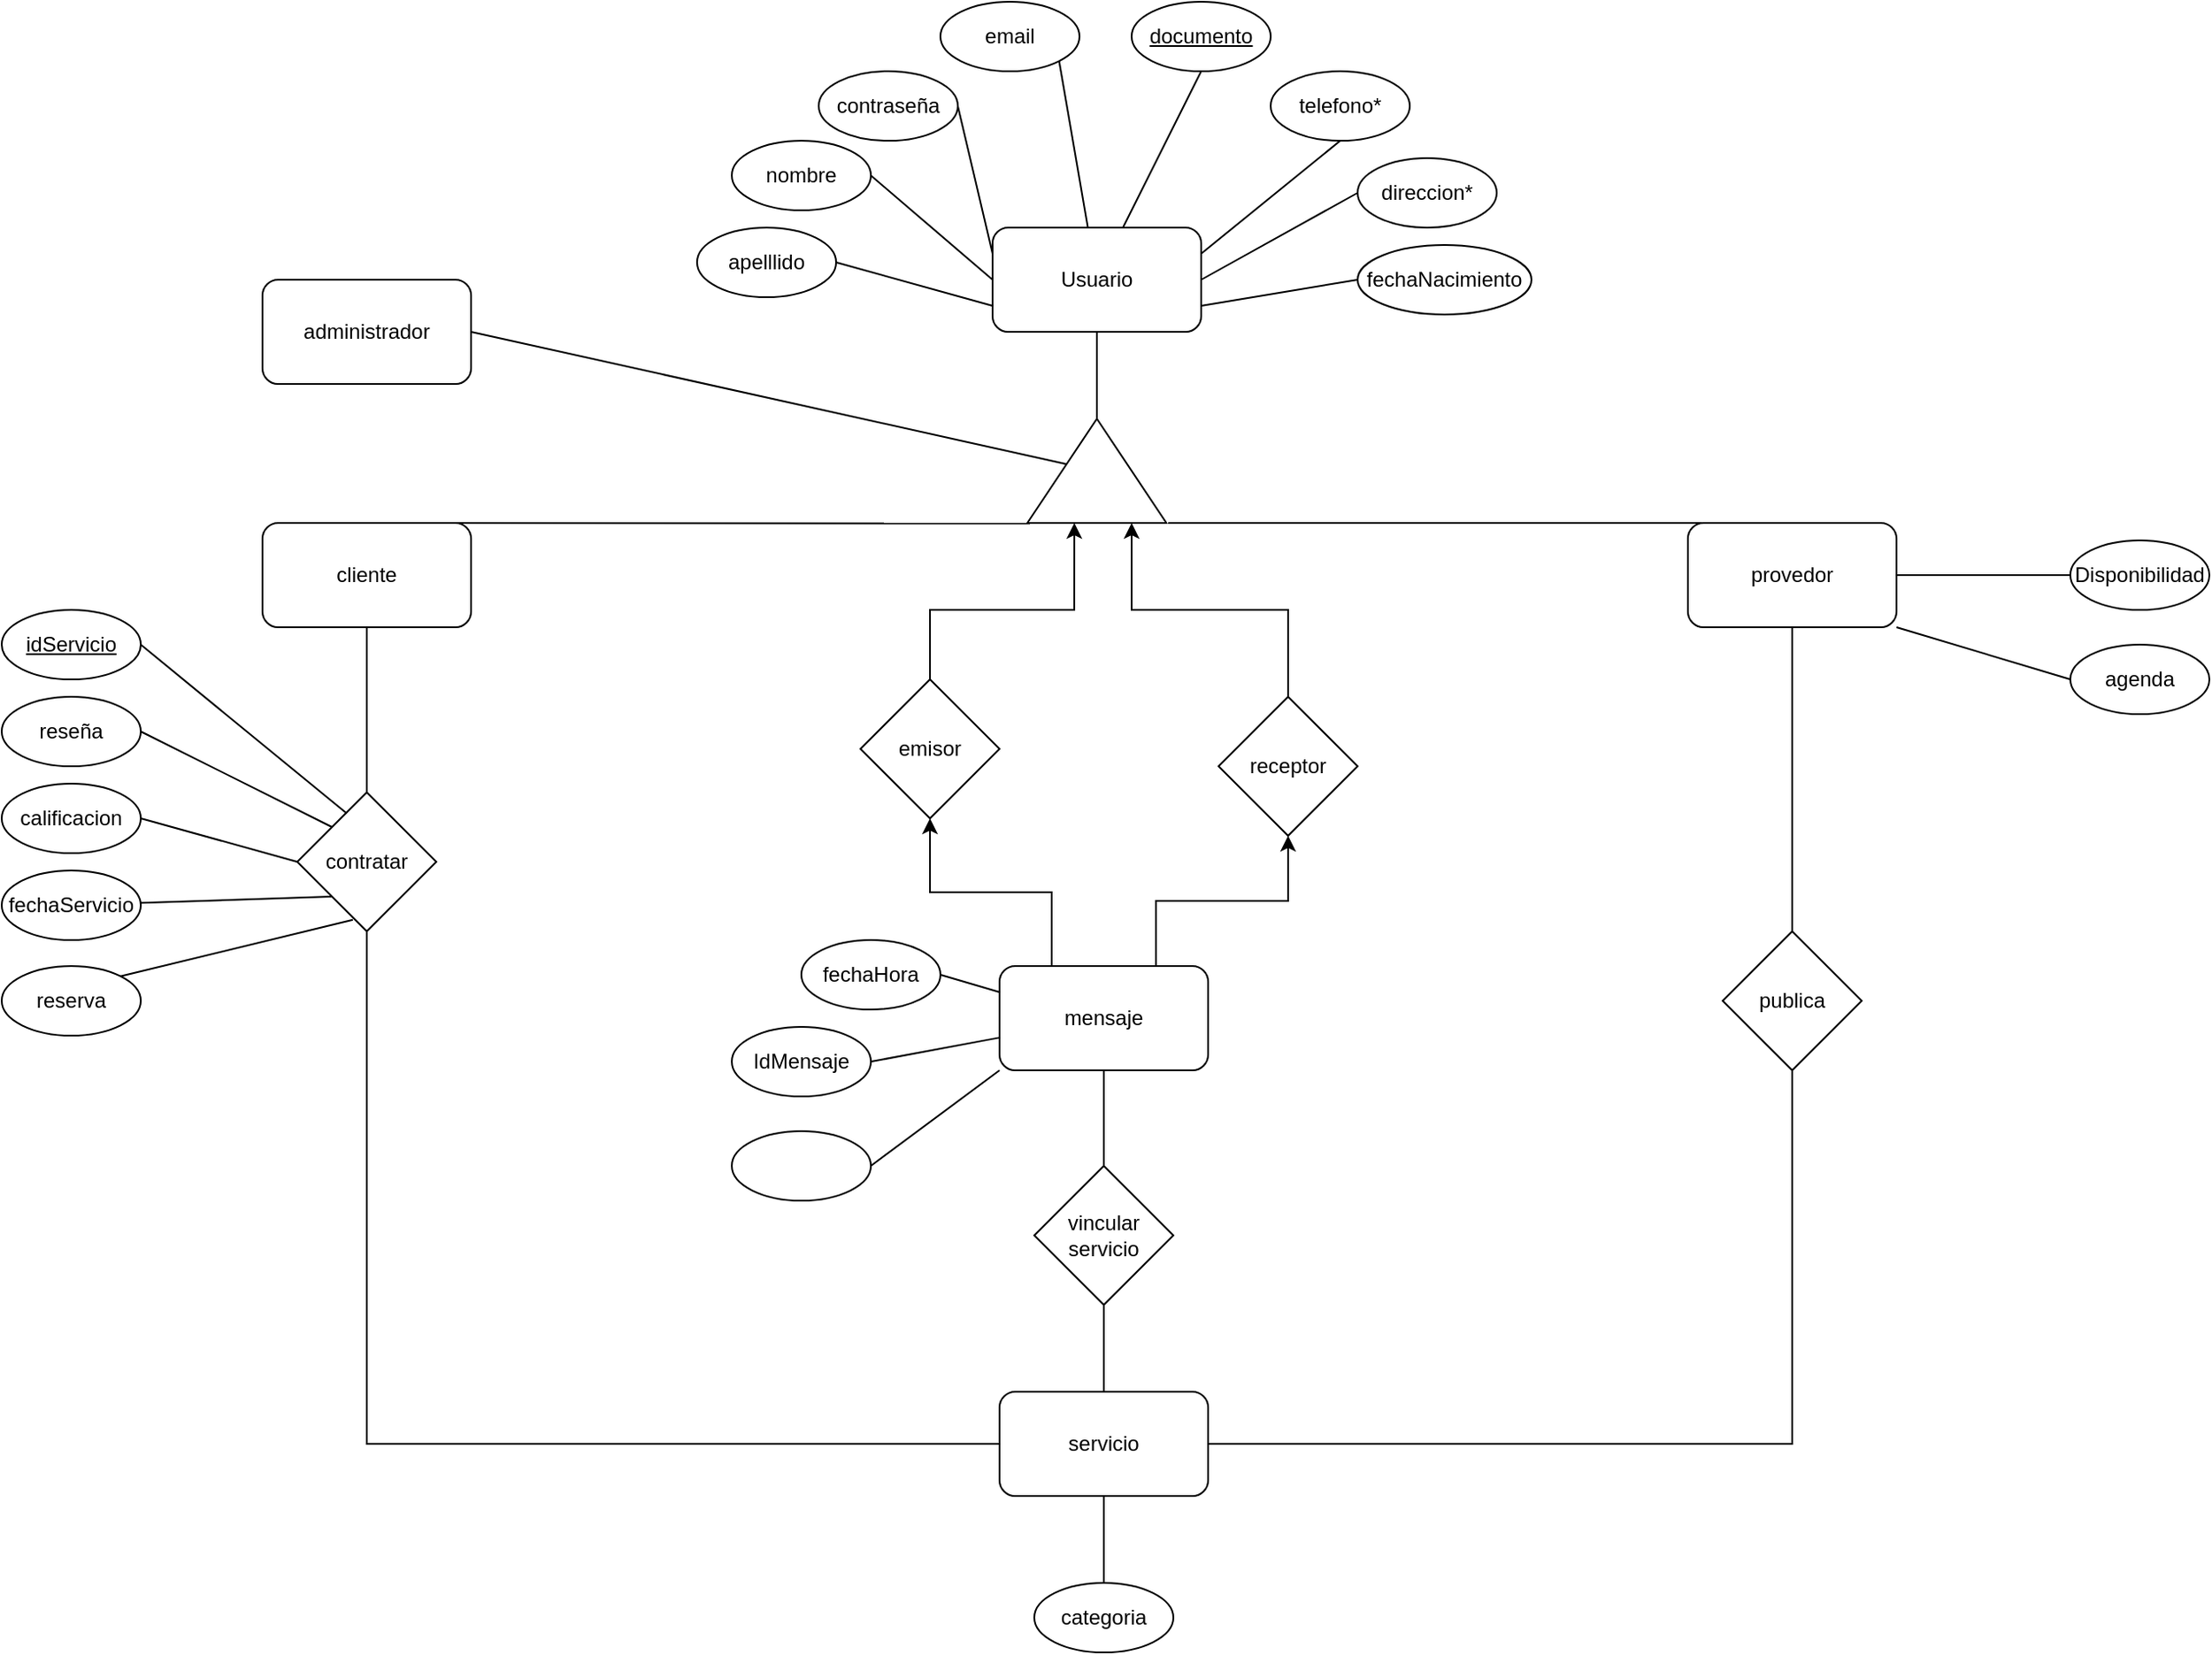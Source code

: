 <mxfile version="28.0.4">
  <diagram name="Página-1" id="fn9DuAFvdUK-X3b6oxUc">
    <mxGraphModel grid="1" page="1" gridSize="10" guides="1" tooltips="1" connect="1" arrows="1" fold="1" pageScale="1" pageWidth="827" pageHeight="1169" math="0" shadow="0">
      <root>
        <mxCell id="0" />
        <mxCell id="1" parent="0" />
        <mxCell id="Mz5pli0tre1VWwmScxZI-1" value="Usuario" style="rounded=1;whiteSpace=wrap;html=1;" vertex="1" parent="1">
          <mxGeometry x="350" y="140" width="120" height="60" as="geometry" />
        </mxCell>
        <mxCell id="Mz5pli0tre1VWwmScxZI-25" value="contraseña" style="ellipse;whiteSpace=wrap;html=1;" vertex="1" parent="1">
          <mxGeometry x="250" y="50" width="80" height="40" as="geometry" />
        </mxCell>
        <mxCell id="Mz5pli0tre1VWwmScxZI-27" value="email" style="ellipse;whiteSpace=wrap;html=1;" vertex="1" parent="1">
          <mxGeometry x="320" y="10" width="80" height="40" as="geometry" />
        </mxCell>
        <mxCell id="Mz5pli0tre1VWwmScxZI-28" value="&lt;u&gt;documento&lt;/u&gt;" style="ellipse;whiteSpace=wrap;html=1;" vertex="1" parent="1">
          <mxGeometry x="430" y="10" width="80" height="40" as="geometry" />
        </mxCell>
        <mxCell id="Mz5pli0tre1VWwmScxZI-29" value="telefono*" style="ellipse;whiteSpace=wrap;html=1;" vertex="1" parent="1">
          <mxGeometry x="510" y="50" width="80" height="40" as="geometry" />
        </mxCell>
        <mxCell id="Mz5pli0tre1VWwmScxZI-30" value="direccion*" style="ellipse;whiteSpace=wrap;html=1;" vertex="1" parent="1">
          <mxGeometry x="560" y="100" width="80" height="40" as="geometry" />
        </mxCell>
        <mxCell id="Mz5pli0tre1VWwmScxZI-31" value="" style="endArrow=none;html=1;rounded=0;exitX=1;exitY=0.5;exitDx=0;exitDy=0;entryX=0;entryY=0.25;entryDx=0;entryDy=0;" edge="1" parent="1" source="Mz5pli0tre1VWwmScxZI-25" target="Mz5pli0tre1VWwmScxZI-1">
          <mxGeometry width="50" height="50" relative="1" as="geometry">
            <mxPoint x="510" y="290" as="sourcePoint" />
            <mxPoint x="560" y="240" as="targetPoint" />
          </mxGeometry>
        </mxCell>
        <mxCell id="Mz5pli0tre1VWwmScxZI-32" value="" style="endArrow=none;html=1;rounded=0;entryX=1;entryY=1;entryDx=0;entryDy=0;" edge="1" parent="1" source="Mz5pli0tre1VWwmScxZI-1" target="Mz5pli0tre1VWwmScxZI-27">
          <mxGeometry width="50" height="50" relative="1" as="geometry">
            <mxPoint x="510" y="290" as="sourcePoint" />
            <mxPoint x="560" y="240" as="targetPoint" />
          </mxGeometry>
        </mxCell>
        <mxCell id="Mz5pli0tre1VWwmScxZI-33" value="" style="endArrow=none;html=1;rounded=0;entryX=0.5;entryY=1;entryDx=0;entryDy=0;" edge="1" parent="1" source="Mz5pli0tre1VWwmScxZI-1" target="Mz5pli0tre1VWwmScxZI-28">
          <mxGeometry width="50" height="50" relative="1" as="geometry">
            <mxPoint x="510" y="290" as="sourcePoint" />
            <mxPoint x="560" y="240" as="targetPoint" />
          </mxGeometry>
        </mxCell>
        <mxCell id="Mz5pli0tre1VWwmScxZI-34" value="" style="endArrow=none;html=1;rounded=0;entryX=0.5;entryY=1;entryDx=0;entryDy=0;exitX=1;exitY=0.25;exitDx=0;exitDy=0;" edge="1" parent="1" source="Mz5pli0tre1VWwmScxZI-1" target="Mz5pli0tre1VWwmScxZI-29">
          <mxGeometry width="50" height="50" relative="1" as="geometry">
            <mxPoint x="510" y="290" as="sourcePoint" />
            <mxPoint x="560" y="240" as="targetPoint" />
          </mxGeometry>
        </mxCell>
        <mxCell id="Mz5pli0tre1VWwmScxZI-35" value="" style="endArrow=none;html=1;rounded=0;entryX=0;entryY=0.5;entryDx=0;entryDy=0;exitX=1;exitY=0.5;exitDx=0;exitDy=0;" edge="1" parent="1" source="Mz5pli0tre1VWwmScxZI-1" target="Mz5pli0tre1VWwmScxZI-30">
          <mxGeometry width="50" height="50" relative="1" as="geometry">
            <mxPoint x="510" y="290" as="sourcePoint" />
            <mxPoint x="560" y="240" as="targetPoint" />
          </mxGeometry>
        </mxCell>
        <mxCell id="Mz5pli0tre1VWwmScxZI-37" value="fechaNacimiento" style="ellipse;whiteSpace=wrap;html=1;" vertex="1" parent="1">
          <mxGeometry x="560" y="150" width="100" height="40" as="geometry" />
        </mxCell>
        <mxCell id="Mz5pli0tre1VWwmScxZI-38" value="" style="endArrow=none;html=1;rounded=0;entryX=0;entryY=0.5;entryDx=0;entryDy=0;exitX=1;exitY=0.75;exitDx=0;exitDy=0;" edge="1" parent="1" source="Mz5pli0tre1VWwmScxZI-1" target="Mz5pli0tre1VWwmScxZI-37">
          <mxGeometry width="50" height="50" relative="1" as="geometry">
            <mxPoint x="510" y="290" as="sourcePoint" />
            <mxPoint x="560" y="240" as="targetPoint" />
          </mxGeometry>
        </mxCell>
        <mxCell id="Mz5pli0tre1VWwmScxZI-39" value="" style="triangle;whiteSpace=wrap;html=1;rotation=-90;" vertex="1" parent="1">
          <mxGeometry x="380" y="240" width="60" height="80" as="geometry" />
        </mxCell>
        <mxCell id="Mz5pli0tre1VWwmScxZI-40" value="" style="endArrow=none;html=1;rounded=0;entryX=0.5;entryY=1;entryDx=0;entryDy=0;exitX=1;exitY=0.5;exitDx=0;exitDy=0;" edge="1" parent="1" source="Mz5pli0tre1VWwmScxZI-39" target="Mz5pli0tre1VWwmScxZI-1">
          <mxGeometry width="50" height="50" relative="1" as="geometry">
            <mxPoint x="510" y="290" as="sourcePoint" />
            <mxPoint x="560" y="240" as="targetPoint" />
          </mxGeometry>
        </mxCell>
        <mxCell id="Mz5pli0tre1VWwmScxZI-41" value="cliente" style="rounded=1;whiteSpace=wrap;html=1;" vertex="1" parent="1">
          <mxGeometry x="-70" y="310" width="120" height="60" as="geometry" />
        </mxCell>
        <mxCell id="Mz5pli0tre1VWwmScxZI-43" value="" style="endArrow=none;html=1;rounded=0;entryX=-0.005;entryY=0.019;entryDx=0;entryDy=0;entryPerimeter=0;exitX=0.75;exitY=0;exitDx=0;exitDy=0;" edge="1" parent="1" source="Mz5pli0tre1VWwmScxZI-41" target="Mz5pli0tre1VWwmScxZI-39">
          <mxGeometry width="50" height="50" relative="1" as="geometry">
            <mxPoint x="510" y="430" as="sourcePoint" />
            <mxPoint x="560" y="380" as="targetPoint" />
          </mxGeometry>
        </mxCell>
        <mxCell id="Mz5pli0tre1VWwmScxZI-47" value="contratar" style="rhombus;whiteSpace=wrap;html=1;" vertex="1" parent="1">
          <mxGeometry x="-50" y="465" width="80" height="80" as="geometry" />
        </mxCell>
        <mxCell id="fZhYmMH0rEmtV2WoYLgK-1" value="publica" style="rhombus;whiteSpace=wrap;html=1;" vertex="1" parent="1">
          <mxGeometry x="770" y="545" width="80" height="80" as="geometry" />
        </mxCell>
        <mxCell id="Mz5pli0tre1VWwmScxZI-50" value="" style="endArrow=none;html=1;rounded=0;entryX=0.5;entryY=1;entryDx=0;entryDy=0;exitX=0.5;exitY=0;exitDx=0;exitDy=0;" edge="1" parent="1" source="Mz5pli0tre1VWwmScxZI-47" target="Mz5pli0tre1VWwmScxZI-41">
          <mxGeometry width="50" height="50" relative="1" as="geometry">
            <mxPoint x="310" y="480" as="sourcePoint" />
            <mxPoint x="500" y="360" as="targetPoint" />
          </mxGeometry>
        </mxCell>
        <mxCell id="Mz5pli0tre1VWwmScxZI-51" value="calificacion" style="ellipse;whiteSpace=wrap;html=1;" vertex="1" parent="1">
          <mxGeometry x="-220" y="460" width="80" height="40" as="geometry" />
        </mxCell>
        <mxCell id="Mz5pli0tre1VWwmScxZI-53" value="reseña" style="ellipse;whiteSpace=wrap;html=1;" vertex="1" parent="1">
          <mxGeometry x="-220" y="410" width="80" height="40" as="geometry" />
        </mxCell>
        <mxCell id="Mz5pli0tre1VWwmScxZI-49" value="" style="endArrow=none;html=1;rounded=0;entryX=0.5;entryY=1;entryDx=0;entryDy=0;exitX=0.5;exitY=0;exitDx=0;exitDy=0;" edge="1" parent="1" source="fZhYmMH0rEmtV2WoYLgK-1" target="Mz5pli0tre1VWwmScxZI-42">
          <mxGeometry width="50" height="50" relative="1" as="geometry">
            <mxPoint x="620" y="540" as="sourcePoint" />
            <mxPoint x="500" y="360" as="targetPoint" />
          </mxGeometry>
        </mxCell>
        <mxCell id="Mz5pli0tre1VWwmScxZI-54" style="edgeStyle=orthogonalEdgeStyle;rounded=0;orthogonalLoop=1;jettySize=auto;html=1;exitX=0.5;exitY=1;exitDx=0;exitDy=0;" edge="1" parent="1" source="Mz5pli0tre1VWwmScxZI-51" target="Mz5pli0tre1VWwmScxZI-51">
          <mxGeometry relative="1" as="geometry" />
        </mxCell>
        <mxCell id="Mz5pli0tre1VWwmScxZI-55" value="" style="endArrow=none;html=1;rounded=0;entryX=1;entryY=0.5;entryDx=0;entryDy=0;exitX=0;exitY=0;exitDx=0;exitDy=0;" edge="1" parent="1" source="Mz5pli0tre1VWwmScxZI-47" target="Mz5pli0tre1VWwmScxZI-53">
          <mxGeometry width="50" height="50" relative="1" as="geometry">
            <mxPoint x="250" y="448" as="sourcePoint" />
            <mxPoint x="300" y="398" as="targetPoint" />
          </mxGeometry>
        </mxCell>
        <mxCell id="Mz5pli0tre1VWwmScxZI-56" value="" style="endArrow=none;html=1;rounded=0;exitX=0;exitY=0.5;exitDx=0;exitDy=0;entryX=1;entryY=0.5;entryDx=0;entryDy=0;" edge="1" parent="1" source="Mz5pli0tre1VWwmScxZI-47" target="Mz5pli0tre1VWwmScxZI-51">
          <mxGeometry width="50" height="50" relative="1" as="geometry">
            <mxPoint x="250" y="448" as="sourcePoint" />
            <mxPoint x="-150" y="660" as="targetPoint" />
          </mxGeometry>
        </mxCell>
        <mxCell id="Mz5pli0tre1VWwmScxZI-57" value="fechaServicio" style="ellipse;whiteSpace=wrap;html=1;" vertex="1" parent="1">
          <mxGeometry x="-220" y="510" width="80" height="40" as="geometry" />
        </mxCell>
        <mxCell id="Mz5pli0tre1VWwmScxZI-58" value="" style="endArrow=none;html=1;rounded=0;exitX=0;exitY=1;exitDx=0;exitDy=0;" edge="1" parent="1" source="Mz5pli0tre1VWwmScxZI-47" target="Mz5pli0tre1VWwmScxZI-57">
          <mxGeometry width="50" height="50" relative="1" as="geometry">
            <mxPoint x="250" y="448" as="sourcePoint" />
            <mxPoint x="300" y="398" as="targetPoint" />
          </mxGeometry>
        </mxCell>
        <mxCell id="Mz5pli0tre1VWwmScxZI-60" value="Disponibilidad" style="ellipse;whiteSpace=wrap;html=1;" vertex="1" parent="1">
          <mxGeometry x="970" y="320" width="80" height="40" as="geometry" />
        </mxCell>
        <mxCell id="Mz5pli0tre1VWwmScxZI-61" value="" style="endArrow=none;html=1;rounded=0;entryX=0;entryY=0.5;entryDx=0;entryDy=0;exitX=1;exitY=0.5;exitDx=0;exitDy=0;" edge="1" parent="1" source="Mz5pli0tre1VWwmScxZI-42" target="Mz5pli0tre1VWwmScxZI-60">
          <mxGeometry width="50" height="50" relative="1" as="geometry">
            <mxPoint x="640" y="420" as="sourcePoint" />
            <mxPoint x="690" y="370" as="targetPoint" />
          </mxGeometry>
        </mxCell>
        <mxCell id="Mz5pli0tre1VWwmScxZI-62" value="nombre" style="ellipse;whiteSpace=wrap;html=1;" vertex="1" parent="1">
          <mxGeometry x="200" y="90" width="80" height="40" as="geometry" />
        </mxCell>
        <mxCell id="Mz5pli0tre1VWwmScxZI-63" value="" style="endArrow=none;html=1;rounded=0;exitX=1;exitY=0.5;exitDx=0;exitDy=0;entryX=0;entryY=0.5;entryDx=0;entryDy=0;" edge="1" parent="1" source="Mz5pli0tre1VWwmScxZI-62" target="Mz5pli0tre1VWwmScxZI-1">
          <mxGeometry width="50" height="50" relative="1" as="geometry">
            <mxPoint x="450" y="250" as="sourcePoint" />
            <mxPoint x="500" y="200" as="targetPoint" />
          </mxGeometry>
        </mxCell>
        <mxCell id="Mz5pli0tre1VWwmScxZI-64" value="apelllido" style="ellipse;whiteSpace=wrap;html=1;" vertex="1" parent="1">
          <mxGeometry x="180" y="140" width="80" height="40" as="geometry" />
        </mxCell>
        <mxCell id="Mz5pli0tre1VWwmScxZI-67" value="" style="endArrow=none;html=1;rounded=0;exitX=1;exitY=0.5;exitDx=0;exitDy=0;entryX=0;entryY=0.75;entryDx=0;entryDy=0;" edge="1" parent="1" source="Mz5pli0tre1VWwmScxZI-64" target="Mz5pli0tre1VWwmScxZI-1">
          <mxGeometry width="50" height="50" relative="1" as="geometry">
            <mxPoint x="450" y="160" as="sourcePoint" />
            <mxPoint x="350" y="200" as="targetPoint" />
          </mxGeometry>
        </mxCell>
        <mxCell id="Mz5pli0tre1VWwmScxZI-68" value="categoria" style="ellipse;whiteSpace=wrap;html=1;" vertex="1" parent="1">
          <mxGeometry x="374" y="920" width="80" height="40" as="geometry" />
        </mxCell>
        <mxCell id="Mz5pli0tre1VWwmScxZI-69" value="" style="endArrow=none;html=1;rounded=0;exitX=0.5;exitY=1;exitDx=0;exitDy=0;" edge="1" parent="1" source="Mz5pli0tre1VWwmScxZI-70" target="Mz5pli0tre1VWwmScxZI-68">
          <mxGeometry width="50" height="50" relative="1" as="geometry">
            <mxPoint x="450" y="658" as="sourcePoint" />
            <mxPoint x="500" y="608" as="targetPoint" />
          </mxGeometry>
        </mxCell>
        <mxCell id="Mz5pli0tre1VWwmScxZI-70" value="servicio" style="rounded=1;whiteSpace=wrap;html=1;" vertex="1" parent="1">
          <mxGeometry x="354" y="810" width="120" height="60" as="geometry" />
        </mxCell>
        <mxCell id="Mz5pli0tre1VWwmScxZI-75" value="" style="endArrow=none;html=1;rounded=0;exitX=1;exitY=0.5;exitDx=0;exitDy=0;entryX=0.5;entryY=1;entryDx=0;entryDy=0;" edge="1" parent="1" source="Mz5pli0tre1VWwmScxZI-70" target="fZhYmMH0rEmtV2WoYLgK-1">
          <mxGeometry width="50" height="50" relative="1" as="geometry">
            <mxPoint x="470" y="570" as="sourcePoint" />
            <mxPoint x="620" y="680" as="targetPoint" />
            <Array as="points">
              <mxPoint x="810" y="840" />
            </Array>
          </mxGeometry>
        </mxCell>
        <mxCell id="_k3WuJRF3L7gcOf6LYsT-4" value="" style="endArrow=none;html=1;rounded=0;entryX=0;entryY=0.5;entryDx=0;entryDy=0;exitX=0.5;exitY=1;exitDx=0;exitDy=0;" edge="1" parent="1" source="Mz5pli0tre1VWwmScxZI-47" target="Mz5pli0tre1VWwmScxZI-70">
          <mxGeometry width="50" height="50" relative="1" as="geometry">
            <mxPoint x="210" y="680" as="sourcePoint" />
            <mxPoint x="410" y="520" as="targetPoint" />
            <Array as="points">
              <mxPoint x="-10" y="680" />
              <mxPoint x="-10" y="840" />
            </Array>
          </mxGeometry>
        </mxCell>
        <mxCell id="Mz5pli0tre1VWwmScxZI-76" value="administrador" style="rounded=1;whiteSpace=wrap;html=1;" vertex="1" parent="1">
          <mxGeometry x="-70" y="170" width="120" height="60" as="geometry" />
        </mxCell>
        <mxCell id="Mz5pli0tre1VWwmScxZI-77" value="" style="endArrow=none;html=1;rounded=0;exitX=1;exitY=0.5;exitDx=0;exitDy=0;" edge="1" parent="1" source="Mz5pli0tre1VWwmScxZI-76" target="Mz5pli0tre1VWwmScxZI-39">
          <mxGeometry width="50" height="50" relative="1" as="geometry">
            <mxPoint x="470" y="380" as="sourcePoint" />
            <mxPoint x="520" y="330" as="targetPoint" />
          </mxGeometry>
        </mxCell>
        <mxCell id="_k3WuJRF3L7gcOf6LYsT-5" style="edgeStyle=orthogonalEdgeStyle;rounded=0;orthogonalLoop=1;jettySize=auto;html=1;exitX=0.5;exitY=1;exitDx=0;exitDy=0;" edge="1" parent="1" source="Mz5pli0tre1VWwmScxZI-62" target="Mz5pli0tre1VWwmScxZI-62">
          <mxGeometry relative="1" as="geometry" />
        </mxCell>
        <mxCell id="_k3WuJRF3L7gcOf6LYsT-6" value="&lt;u&gt;idServicio&lt;/u&gt;" style="ellipse;whiteSpace=wrap;html=1;" vertex="1" parent="1">
          <mxGeometry x="-220" y="360" width="80" height="40" as="geometry" />
        </mxCell>
        <mxCell id="_k3WuJRF3L7gcOf6LYsT-7" value="" style="endArrow=none;html=1;rounded=0;entryX=1;entryY=0.5;entryDx=0;entryDy=0;exitX=0.356;exitY=0.152;exitDx=0;exitDy=0;exitPerimeter=0;" edge="1" parent="1" source="Mz5pli0tre1VWwmScxZI-47" target="_k3WuJRF3L7gcOf6LYsT-6">
          <mxGeometry width="50" height="50" relative="1" as="geometry">
            <mxPoint x="-20" y="530" as="sourcePoint" />
            <mxPoint x="310" y="348" as="targetPoint" />
          </mxGeometry>
        </mxCell>
        <mxCell id="_k3WuJRF3L7gcOf6LYsT-9" value="reserva" style="ellipse;whiteSpace=wrap;html=1;" vertex="1" parent="1">
          <mxGeometry x="-220" y="565" width="80" height="40" as="geometry" />
        </mxCell>
        <mxCell id="_k3WuJRF3L7gcOf6LYsT-10" value="" style="endArrow=none;html=1;rounded=0;exitX=0.4;exitY=0.917;exitDx=0;exitDy=0;exitPerimeter=0;entryX=1;entryY=0;entryDx=0;entryDy=0;" edge="1" parent="1" source="Mz5pli0tre1VWwmScxZI-47" target="_k3WuJRF3L7gcOf6LYsT-9">
          <mxGeometry width="50" height="50" relative="1" as="geometry">
            <mxPoint x="28" y="680" as="sourcePoint" />
            <mxPoint x="-80" y="690" as="targetPoint" />
          </mxGeometry>
        </mxCell>
        <mxCell id="hw1q4pIHmCQHs24caC7k-11" style="edgeStyle=orthogonalEdgeStyle;rounded=0;orthogonalLoop=1;jettySize=auto;html=1;exitX=0.75;exitY=0;exitDx=0;exitDy=0;entryX=0.5;entryY=1;entryDx=0;entryDy=0;" edge="1" parent="1" source="_k3WuJRF3L7gcOf6LYsT-13" target="hw1q4pIHmCQHs24caC7k-2">
          <mxGeometry relative="1" as="geometry" />
        </mxCell>
        <mxCell id="hw1q4pIHmCQHs24caC7k-12" style="edgeStyle=orthogonalEdgeStyle;rounded=0;orthogonalLoop=1;jettySize=auto;html=1;exitX=0.25;exitY=0;exitDx=0;exitDy=0;entryX=0.5;entryY=1;entryDx=0;entryDy=0;" edge="1" parent="1" source="_k3WuJRF3L7gcOf6LYsT-13" target="hw1q4pIHmCQHs24caC7k-1">
          <mxGeometry relative="1" as="geometry" />
        </mxCell>
        <mxCell id="_k3WuJRF3L7gcOf6LYsT-13" value="mensaje" style="rounded=1;whiteSpace=wrap;html=1;" vertex="1" parent="1">
          <mxGeometry x="354" y="565" width="120" height="60" as="geometry" />
        </mxCell>
        <mxCell id="Mz5pli0tre1VWwmScxZI-88" value="fechaHora" style="ellipse;whiteSpace=wrap;html=1;" vertex="1" parent="1">
          <mxGeometry x="240" y="550" width="80" height="40" as="geometry" />
        </mxCell>
        <mxCell id="Mz5pli0tre1VWwmScxZI-89" value="" style="endArrow=none;html=1;rounded=0;entryX=0;entryY=0.25;entryDx=0;entryDy=0;exitX=1;exitY=0.5;exitDx=0;exitDy=0;" edge="1" parent="1" source="Mz5pli0tre1VWwmScxZI-88" target="_k3WuJRF3L7gcOf6LYsT-13">
          <mxGeometry width="50" height="50" relative="1" as="geometry">
            <mxPoint x="450" y="820" as="sourcePoint" />
            <mxPoint x="500" y="770" as="targetPoint" />
          </mxGeometry>
        </mxCell>
        <mxCell id="Mz5pli0tre1VWwmScxZI-90" value="agenda" style="ellipse;whiteSpace=wrap;html=1;" vertex="1" parent="1">
          <mxGeometry x="970" y="380" width="80" height="40" as="geometry" />
        </mxCell>
        <mxCell id="nP2tgdL98ZkhOq0pO9dR-3" value="IdMensaje" style="ellipse;whiteSpace=wrap;html=1;" vertex="1" parent="1">
          <mxGeometry x="200" y="600" width="80" height="40" as="geometry" />
        </mxCell>
        <mxCell id="nP2tgdL98ZkhOq0pO9dR-4" value="" style="endArrow=none;html=1;rounded=0;exitX=1;exitY=0.5;exitDx=0;exitDy=0;" edge="1" parent="1" source="nP2tgdL98ZkhOq0pO9dR-3" target="_k3WuJRF3L7gcOf6LYsT-13">
          <mxGeometry width="50" height="50" relative="1" as="geometry">
            <mxPoint x="310" y="690" as="sourcePoint" />
            <mxPoint x="380" y="715" as="targetPoint" />
          </mxGeometry>
        </mxCell>
        <mxCell id="nP2tgdL98ZkhOq0pO9dR-5" value="" style="endArrow=none;html=1;rounded=0;entryX=0;entryY=1;entryDx=0;entryDy=0;exitX=1;exitY=0.5;exitDx=0;exitDy=0;" edge="1" parent="1" source="nP2tgdL98ZkhOq0pO9dR-7" target="_k3WuJRF3L7gcOf6LYsT-13">
          <mxGeometry width="50" height="50" relative="1" as="geometry">
            <mxPoint x="260" y="720" as="sourcePoint" />
            <mxPoint x="320" y="745" as="targetPoint" />
          </mxGeometry>
        </mxCell>
        <mxCell id="nP2tgdL98ZkhOq0pO9dR-7" value="" style="ellipse;whiteSpace=wrap;html=1;" vertex="1" parent="1">
          <mxGeometry x="200" y="660" width="80" height="40" as="geometry" />
        </mxCell>
        <mxCell id="Mz5pli0tre1VWwmScxZI-42" value="provedor" style="rounded=1;whiteSpace=wrap;html=1;" vertex="1" parent="1">
          <mxGeometry x="750" y="310" width="120" height="60" as="geometry" />
        </mxCell>
        <mxCell id="nP2tgdL98ZkhOq0pO9dR-13" value="" style="endArrow=none;html=1;rounded=0;entryX=0;entryY=1.013;entryDx=0;entryDy=0;entryPerimeter=0;exitX=0.067;exitY=0;exitDx=0;exitDy=0;exitPerimeter=0;" edge="1" parent="1" source="Mz5pli0tre1VWwmScxZI-42" target="Mz5pli0tre1VWwmScxZI-39">
          <mxGeometry width="50" height="50" relative="1" as="geometry">
            <mxPoint x="760" y="305" as="sourcePoint" />
            <mxPoint x="462" y="298.02" as="targetPoint" />
          </mxGeometry>
        </mxCell>
        <mxCell id="nP2tgdL98ZkhOq0pO9dR-14" value="" style="endArrow=none;html=1;rounded=0;entryX=0;entryY=0.5;entryDx=0;entryDy=0;exitX=1;exitY=1;exitDx=0;exitDy=0;" edge="1" parent="1" source="Mz5pli0tre1VWwmScxZI-42" target="Mz5pli0tre1VWwmScxZI-90">
          <mxGeometry width="50" height="50" relative="1" as="geometry">
            <mxPoint x="920" y="400" as="sourcePoint" />
            <mxPoint x="1020" y="400" as="targetPoint" />
          </mxGeometry>
        </mxCell>
        <mxCell id="hw1q4pIHmCQHs24caC7k-1" value="emisor" style="rhombus;whiteSpace=wrap;html=1;" vertex="1" parent="1">
          <mxGeometry x="274" y="400" width="80" height="80" as="geometry" />
        </mxCell>
        <mxCell id="hw1q4pIHmCQHs24caC7k-9" style="edgeStyle=orthogonalEdgeStyle;rounded=0;orthogonalLoop=1;jettySize=auto;html=1;exitX=0.5;exitY=0;exitDx=0;exitDy=0;entryX=0;entryY=0.75;entryDx=0;entryDy=0;" edge="1" parent="1" source="hw1q4pIHmCQHs24caC7k-2" target="Mz5pli0tre1VWwmScxZI-39">
          <mxGeometry relative="1" as="geometry" />
        </mxCell>
        <mxCell id="hw1q4pIHmCQHs24caC7k-2" value="receptor" style="rhombus;whiteSpace=wrap;html=1;" vertex="1" parent="1">
          <mxGeometry x="480" y="410" width="80" height="80" as="geometry" />
        </mxCell>
        <mxCell id="hw1q4pIHmCQHs24caC7k-10" style="edgeStyle=orthogonalEdgeStyle;rounded=0;orthogonalLoop=1;jettySize=auto;html=1;exitX=0.5;exitY=0;exitDx=0;exitDy=0;entryX=0;entryY=0.338;entryDx=0;entryDy=0;entryPerimeter=0;" edge="1" parent="1" source="hw1q4pIHmCQHs24caC7k-1" target="Mz5pli0tre1VWwmScxZI-39">
          <mxGeometry relative="1" as="geometry">
            <Array as="points">
              <mxPoint x="314" y="360" />
              <mxPoint x="397" y="360" />
            </Array>
          </mxGeometry>
        </mxCell>
        <mxCell id="hw1q4pIHmCQHs24caC7k-15" value="vincular servicio" style="rhombus;whiteSpace=wrap;html=1;" vertex="1" parent="1">
          <mxGeometry x="374" y="680" width="80" height="80" as="geometry" />
        </mxCell>
        <mxCell id="hw1q4pIHmCQHs24caC7k-16" value="" style="endArrow=none;html=1;rounded=0;exitX=0.5;exitY=0;exitDx=0;exitDy=0;entryX=0.5;entryY=1;entryDx=0;entryDy=0;" edge="1" parent="1" source="hw1q4pIHmCQHs24caC7k-15" target="_k3WuJRF3L7gcOf6LYsT-13">
          <mxGeometry width="50" height="50" relative="1" as="geometry">
            <mxPoint x="360" y="640" as="sourcePoint" />
            <mxPoint x="414" y="630" as="targetPoint" />
          </mxGeometry>
        </mxCell>
        <mxCell id="hw1q4pIHmCQHs24caC7k-17" value="" style="endArrow=none;html=1;rounded=0;exitX=0.5;exitY=0;exitDx=0;exitDy=0;entryX=0.5;entryY=1;entryDx=0;entryDy=0;" edge="1" parent="1" source="Mz5pli0tre1VWwmScxZI-70" target="hw1q4pIHmCQHs24caC7k-15">
          <mxGeometry width="50" height="50" relative="1" as="geometry">
            <mxPoint x="400" y="835" as="sourcePoint" />
            <mxPoint x="400" y="780" as="targetPoint" />
          </mxGeometry>
        </mxCell>
      </root>
    </mxGraphModel>
  </diagram>
</mxfile>
